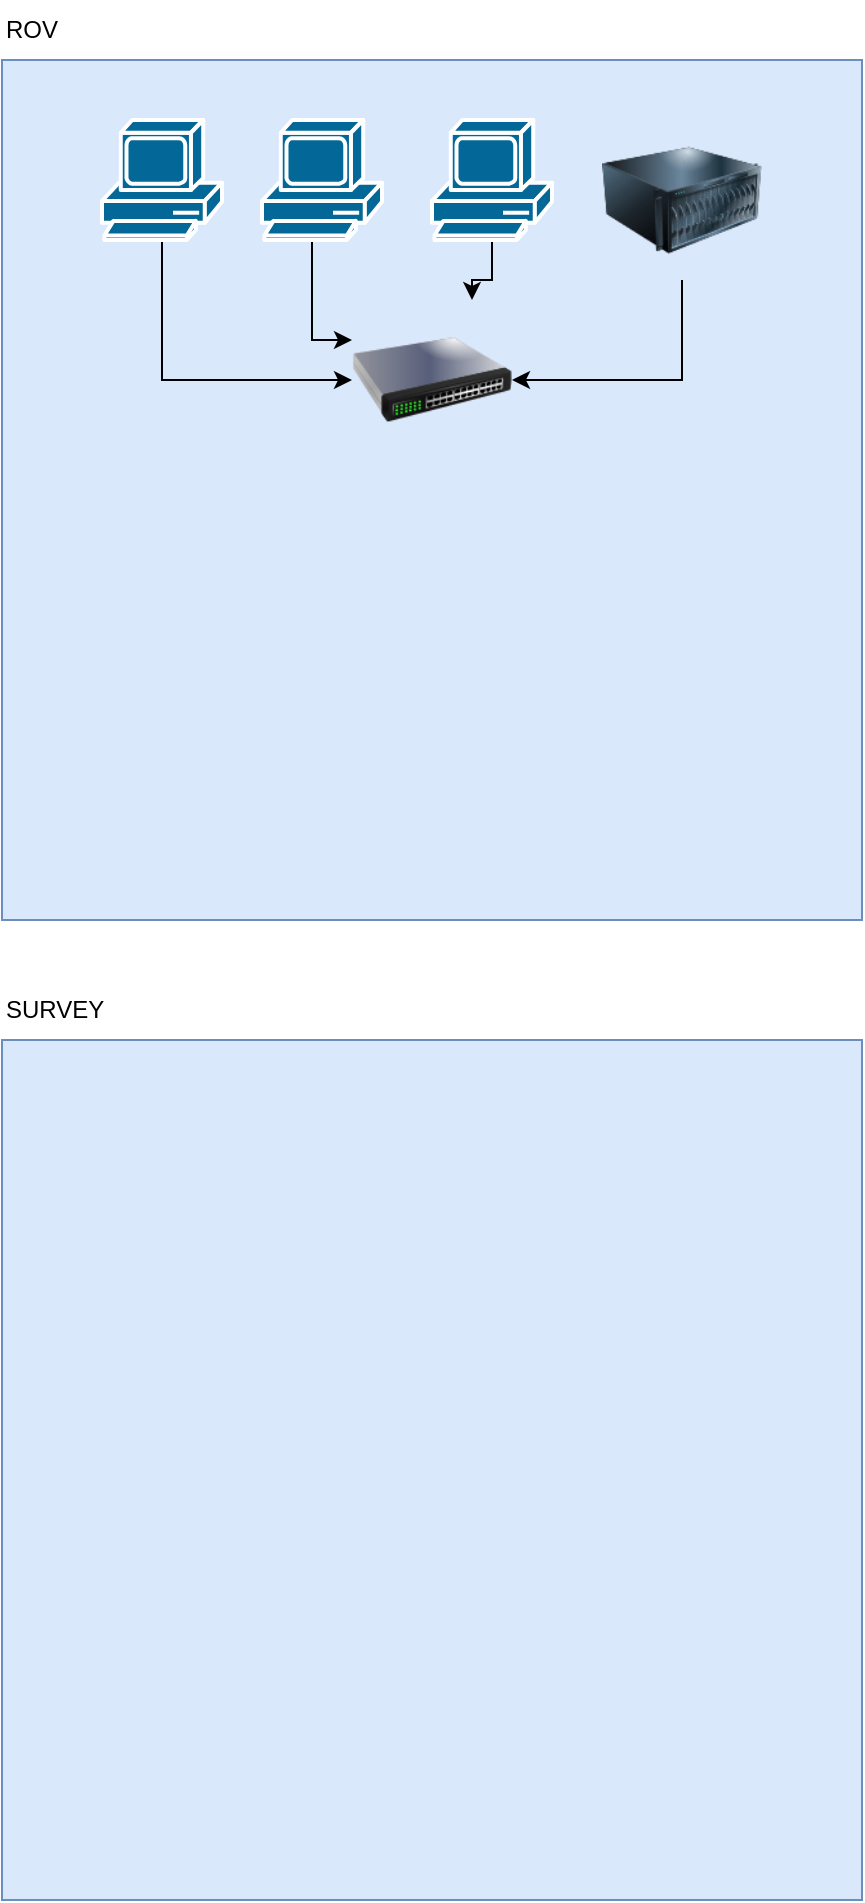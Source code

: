 <mxfile version="23.1.5" type="github">
  <diagram name="Page-1" id="5EkKsEHkEoh4in9_bS8d">
    <mxGraphModel dx="1434" dy="738" grid="1" gridSize="10" guides="1" tooltips="1" connect="1" arrows="1" fold="1" page="1" pageScale="1" pageWidth="850" pageHeight="1100" math="0" shadow="0">
      <root>
        <mxCell id="0" />
        <mxCell id="1" parent="0" />
        <mxCell id="WiqisFymTJ9R6mHblORX-1" value="" style="whiteSpace=wrap;html=1;aspect=fixed;fillColor=#dae8fc;strokeColor=#6c8ebf;" vertex="1" parent="1">
          <mxGeometry x="150" y="70" width="430" height="430" as="geometry" />
        </mxCell>
        <mxCell id="WiqisFymTJ9R6mHblORX-2" value="ROV" style="text;html=1;align=left;verticalAlign=middle;resizable=0;points=[];autosize=1;strokeColor=none;fillColor=none;" vertex="1" parent="1">
          <mxGeometry x="150" y="40" width="50" height="30" as="geometry" />
        </mxCell>
        <mxCell id="WiqisFymTJ9R6mHblORX-8" style="edgeStyle=orthogonalEdgeStyle;rounded=0;orthogonalLoop=1;jettySize=auto;html=1;" edge="1" parent="1" source="WiqisFymTJ9R6mHblORX-3" target="WiqisFymTJ9R6mHblORX-7">
          <mxGeometry relative="1" as="geometry">
            <Array as="points">
              <mxPoint x="230" y="230" />
            </Array>
          </mxGeometry>
        </mxCell>
        <mxCell id="WiqisFymTJ9R6mHblORX-3" value="" style="shape=mxgraph.cisco.computers_and_peripherals.pc;html=1;pointerEvents=1;dashed=0;fillColor=#036897;strokeColor=#ffffff;strokeWidth=2;verticalLabelPosition=bottom;verticalAlign=top;align=center;outlineConnect=0;" vertex="1" parent="1">
          <mxGeometry x="200" y="100" width="60" height="60" as="geometry" />
        </mxCell>
        <mxCell id="WiqisFymTJ9R6mHblORX-13" style="edgeStyle=orthogonalEdgeStyle;rounded=0;orthogonalLoop=1;jettySize=auto;html=1;entryX=0;entryY=0.25;entryDx=0;entryDy=0;" edge="1" parent="1" source="WiqisFymTJ9R6mHblORX-4" target="WiqisFymTJ9R6mHblORX-7">
          <mxGeometry relative="1" as="geometry">
            <Array as="points">
              <mxPoint x="305" y="210" />
            </Array>
          </mxGeometry>
        </mxCell>
        <mxCell id="WiqisFymTJ9R6mHblORX-4" value="" style="shape=mxgraph.cisco.computers_and_peripherals.pc;html=1;pointerEvents=1;dashed=0;fillColor=#036897;strokeColor=#ffffff;strokeWidth=2;verticalLabelPosition=bottom;verticalAlign=top;align=center;outlineConnect=0;" vertex="1" parent="1">
          <mxGeometry x="280" y="100" width="60" height="60" as="geometry" />
        </mxCell>
        <mxCell id="WiqisFymTJ9R6mHblORX-14" style="edgeStyle=orthogonalEdgeStyle;rounded=0;orthogonalLoop=1;jettySize=auto;html=1;entryX=0.75;entryY=0;entryDx=0;entryDy=0;" edge="1" parent="1" source="WiqisFymTJ9R6mHblORX-5" target="WiqisFymTJ9R6mHblORX-7">
          <mxGeometry relative="1" as="geometry" />
        </mxCell>
        <mxCell id="WiqisFymTJ9R6mHblORX-5" value="" style="shape=mxgraph.cisco.computers_and_peripherals.pc;html=1;pointerEvents=1;dashed=0;fillColor=#036897;strokeColor=#ffffff;strokeWidth=2;verticalLabelPosition=bottom;verticalAlign=top;align=center;outlineConnect=0;" vertex="1" parent="1">
          <mxGeometry x="365" y="100" width="60" height="60" as="geometry" />
        </mxCell>
        <mxCell id="WiqisFymTJ9R6mHblORX-9" style="edgeStyle=orthogonalEdgeStyle;rounded=0;orthogonalLoop=1;jettySize=auto;html=1;" edge="1" parent="1" source="WiqisFymTJ9R6mHblORX-6" target="WiqisFymTJ9R6mHblORX-7">
          <mxGeometry relative="1" as="geometry">
            <Array as="points">
              <mxPoint x="490" y="230" />
            </Array>
          </mxGeometry>
        </mxCell>
        <mxCell id="WiqisFymTJ9R6mHblORX-6" value="" style="image;html=1;image=img/lib/clip_art/computers/Server_128x128.png" vertex="1" parent="1">
          <mxGeometry x="450" y="100" width="80" height="80" as="geometry" />
        </mxCell>
        <mxCell id="WiqisFymTJ9R6mHblORX-7" value="" style="image;html=1;image=img/lib/clip_art/networking/Switch_128x128.png" vertex="1" parent="1">
          <mxGeometry x="325" y="190" width="80" height="80" as="geometry" />
        </mxCell>
        <mxCell id="WiqisFymTJ9R6mHblORX-15" value="" style="whiteSpace=wrap;html=1;aspect=fixed;fillColor=#dae8fc;strokeColor=#6c8ebf;" vertex="1" parent="1">
          <mxGeometry x="150" y="560" width="430" height="430" as="geometry" />
        </mxCell>
        <mxCell id="WiqisFymTJ9R6mHblORX-16" value="SURVEY" style="text;html=1;align=left;verticalAlign=middle;whiteSpace=wrap;rounded=0;" vertex="1" parent="1">
          <mxGeometry x="150" y="530" width="60" height="30" as="geometry" />
        </mxCell>
      </root>
    </mxGraphModel>
  </diagram>
</mxfile>
